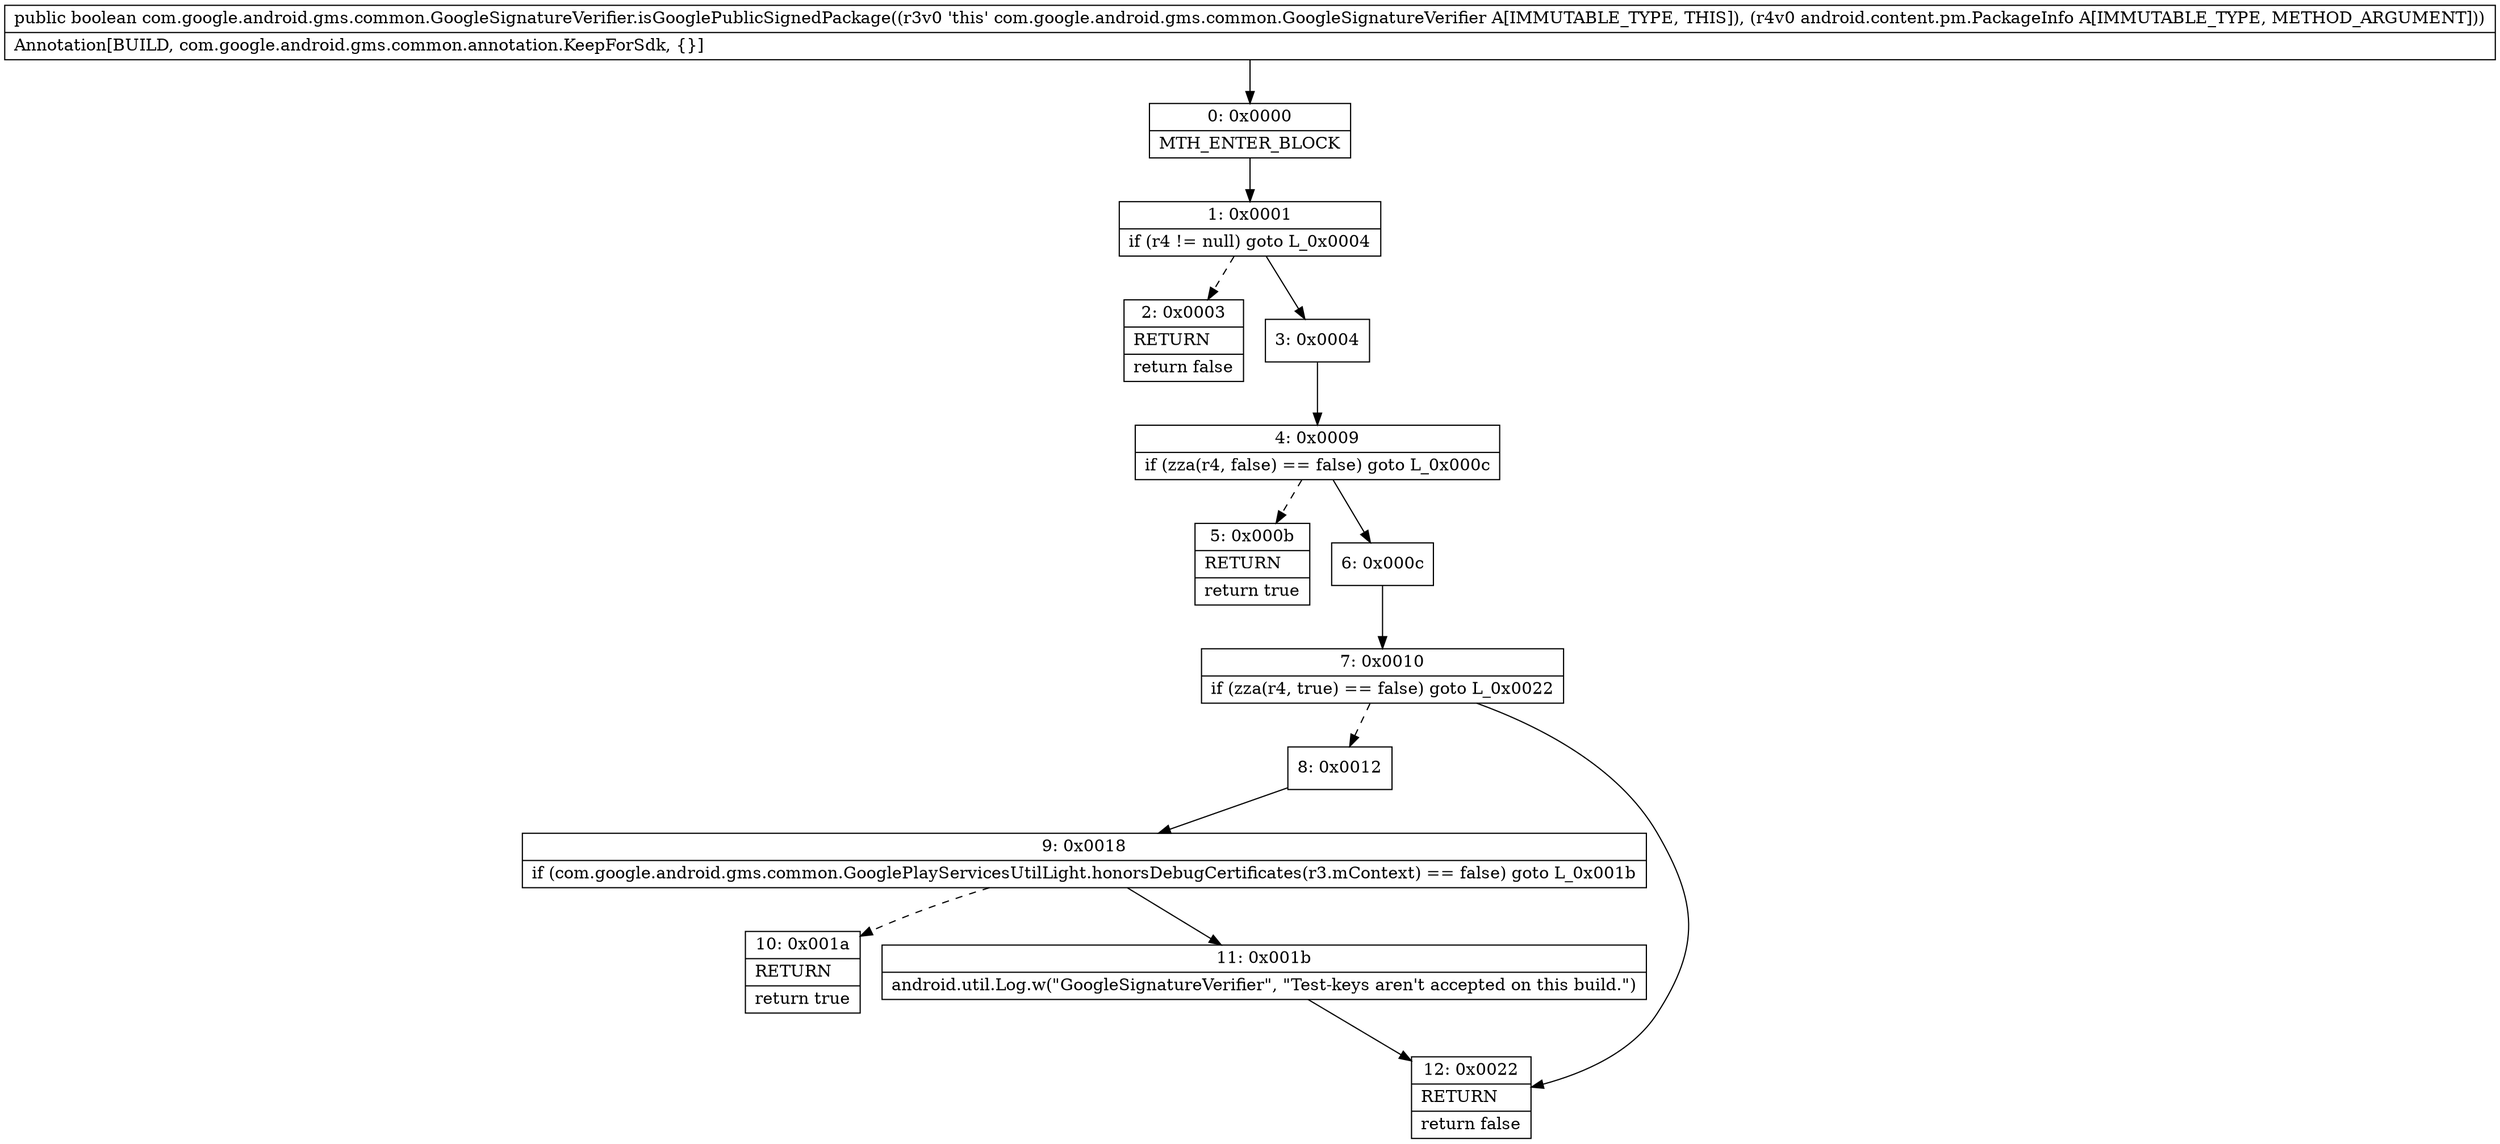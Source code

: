 digraph "CFG forcom.google.android.gms.common.GoogleSignatureVerifier.isGooglePublicSignedPackage(Landroid\/content\/pm\/PackageInfo;)Z" {
Node_0 [shape=record,label="{0\:\ 0x0000|MTH_ENTER_BLOCK\l}"];
Node_1 [shape=record,label="{1\:\ 0x0001|if (r4 != null) goto L_0x0004\l}"];
Node_2 [shape=record,label="{2\:\ 0x0003|RETURN\l|return false\l}"];
Node_3 [shape=record,label="{3\:\ 0x0004}"];
Node_4 [shape=record,label="{4\:\ 0x0009|if (zza(r4, false) == false) goto L_0x000c\l}"];
Node_5 [shape=record,label="{5\:\ 0x000b|RETURN\l|return true\l}"];
Node_6 [shape=record,label="{6\:\ 0x000c}"];
Node_7 [shape=record,label="{7\:\ 0x0010|if (zza(r4, true) == false) goto L_0x0022\l}"];
Node_8 [shape=record,label="{8\:\ 0x0012}"];
Node_9 [shape=record,label="{9\:\ 0x0018|if (com.google.android.gms.common.GooglePlayServicesUtilLight.honorsDebugCertificates(r3.mContext) == false) goto L_0x001b\l}"];
Node_10 [shape=record,label="{10\:\ 0x001a|RETURN\l|return true\l}"];
Node_11 [shape=record,label="{11\:\ 0x001b|android.util.Log.w(\"GoogleSignatureVerifier\", \"Test\-keys aren't accepted on this build.\")\l}"];
Node_12 [shape=record,label="{12\:\ 0x0022|RETURN\l|return false\l}"];
MethodNode[shape=record,label="{public boolean com.google.android.gms.common.GoogleSignatureVerifier.isGooglePublicSignedPackage((r3v0 'this' com.google.android.gms.common.GoogleSignatureVerifier A[IMMUTABLE_TYPE, THIS]), (r4v0 android.content.pm.PackageInfo A[IMMUTABLE_TYPE, METHOD_ARGUMENT]))  | Annotation[BUILD, com.google.android.gms.common.annotation.KeepForSdk, \{\}]\l}"];
MethodNode -> Node_0;
Node_0 -> Node_1;
Node_1 -> Node_2[style=dashed];
Node_1 -> Node_3;
Node_3 -> Node_4;
Node_4 -> Node_5[style=dashed];
Node_4 -> Node_6;
Node_6 -> Node_7;
Node_7 -> Node_8[style=dashed];
Node_7 -> Node_12;
Node_8 -> Node_9;
Node_9 -> Node_10[style=dashed];
Node_9 -> Node_11;
Node_11 -> Node_12;
}

